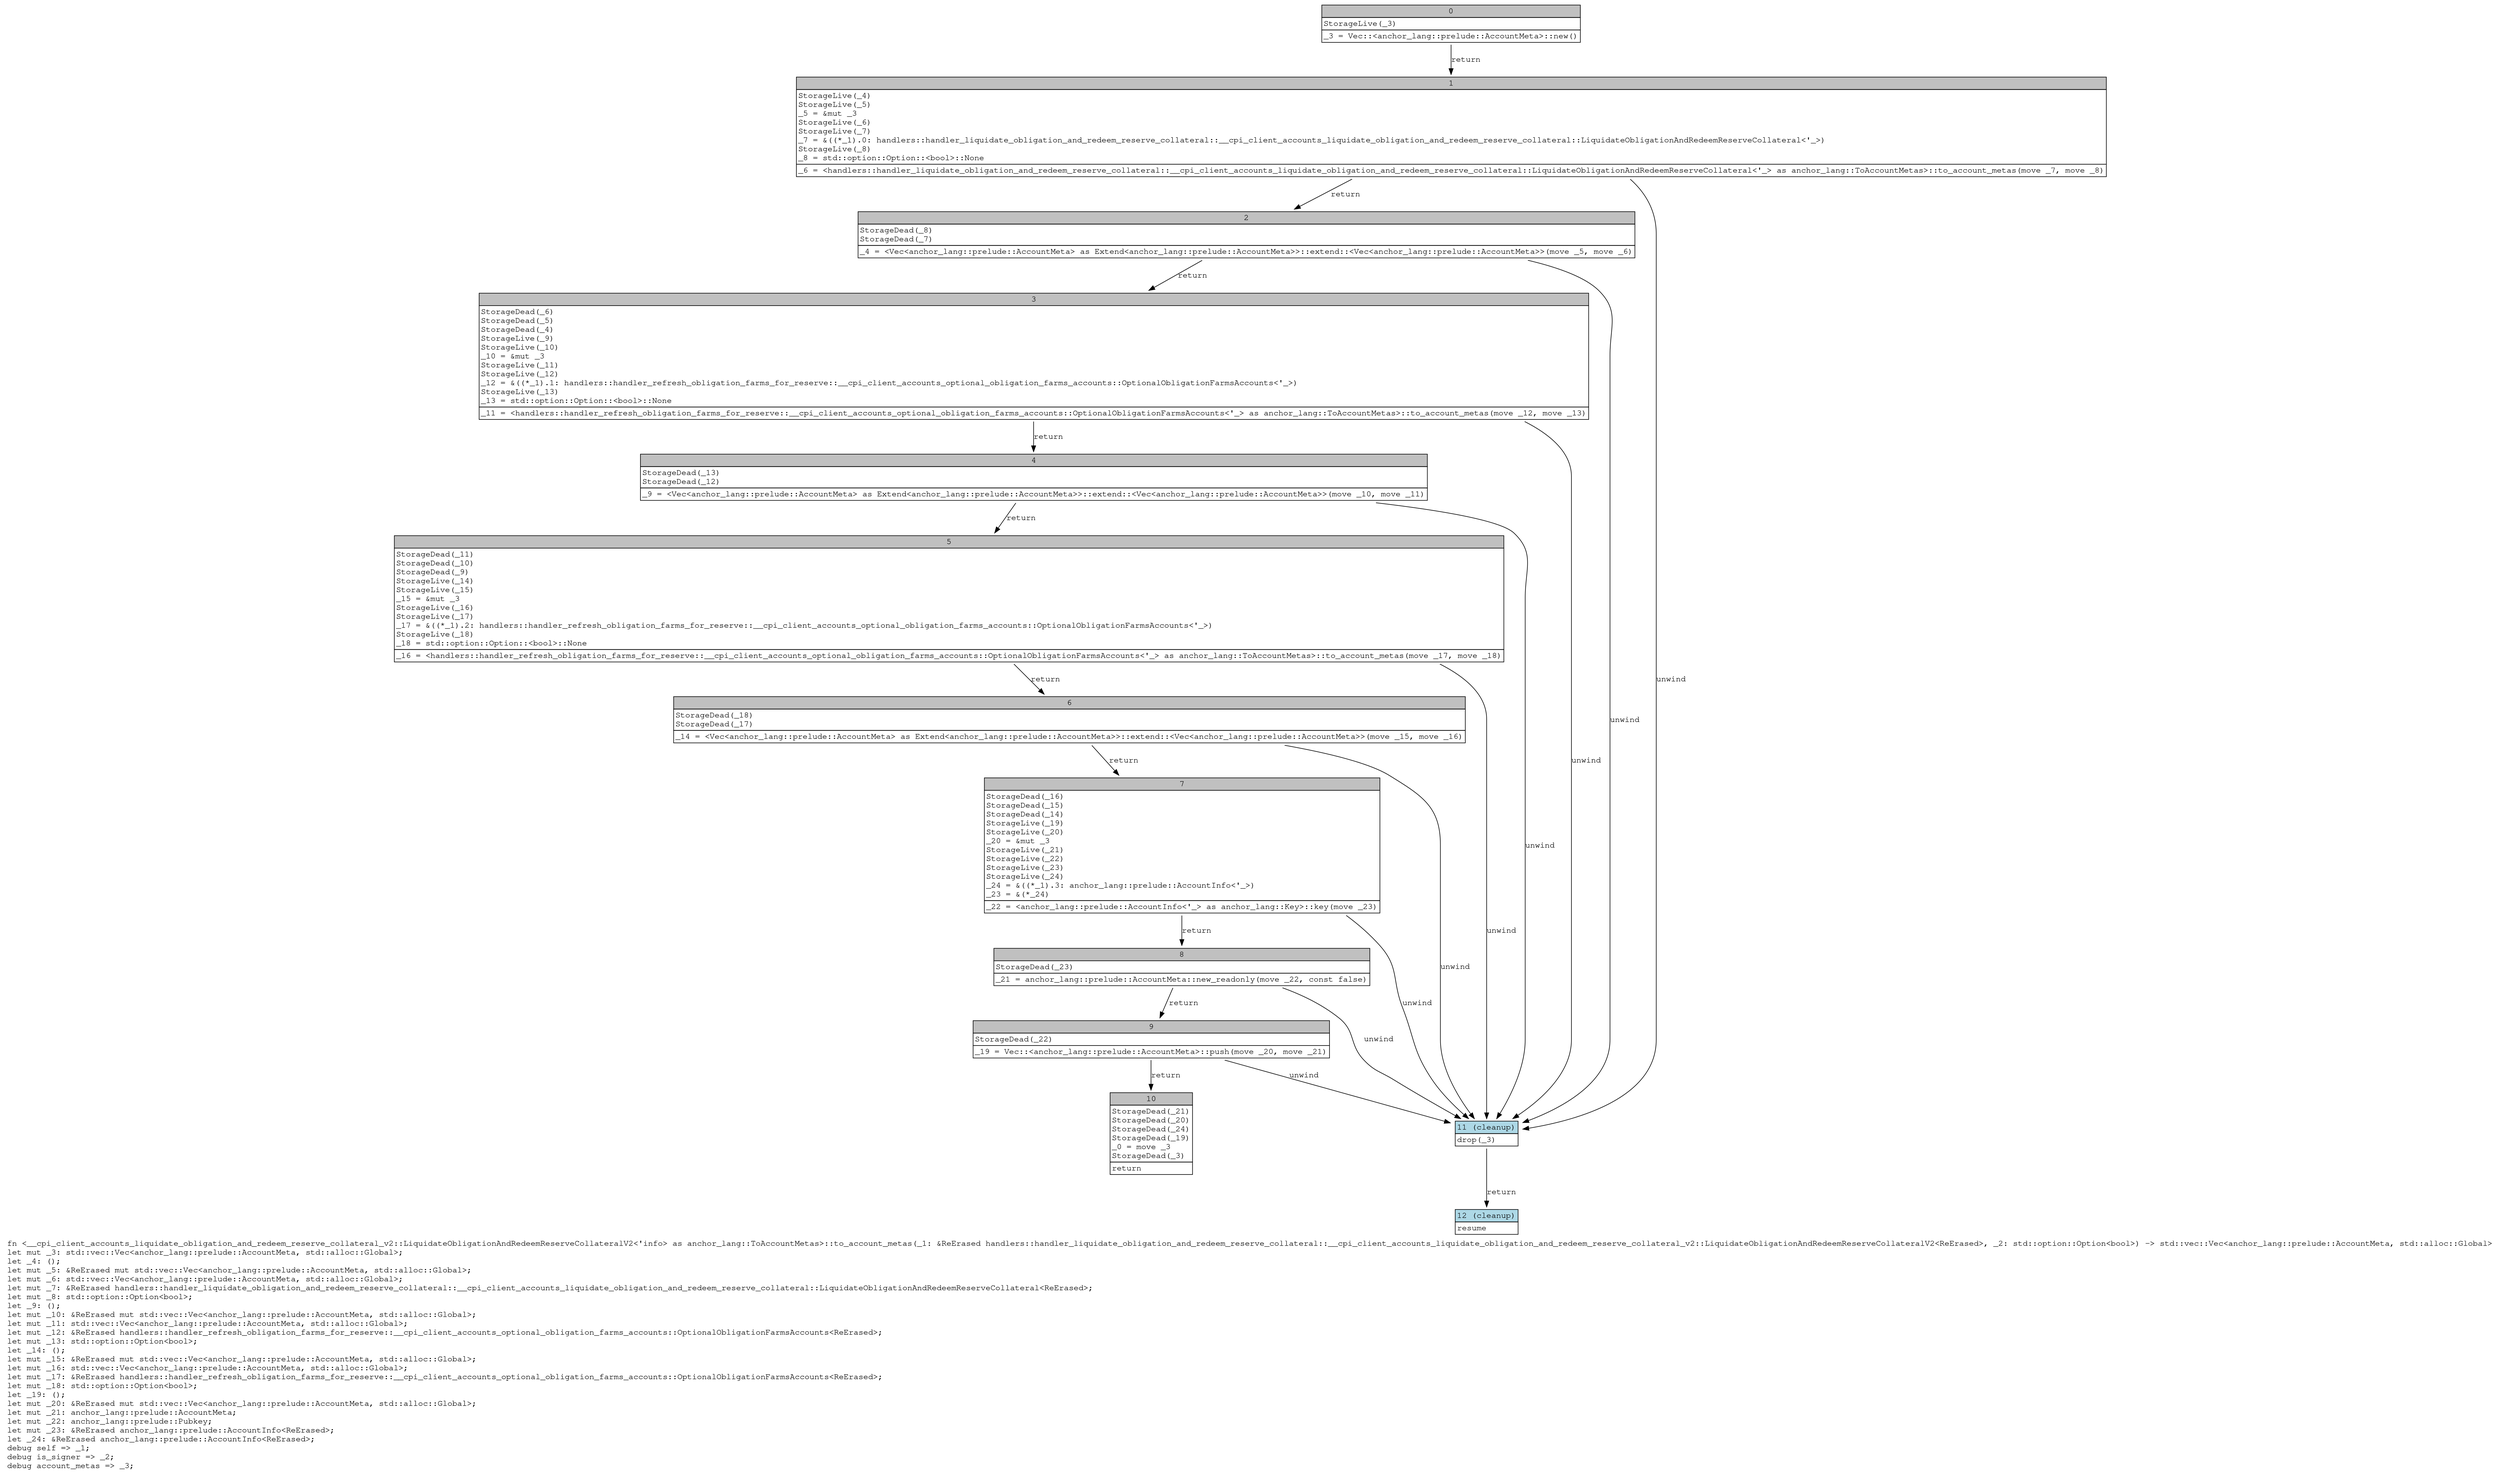 digraph Mir_0_4708 {
    graph [fontname="Courier, monospace"];
    node [fontname="Courier, monospace"];
    edge [fontname="Courier, monospace"];
    label=<fn &lt;__cpi_client_accounts_liquidate_obligation_and_redeem_reserve_collateral_v2::LiquidateObligationAndRedeemReserveCollateralV2&lt;'info&gt; as anchor_lang::ToAccountMetas&gt;::to_account_metas(_1: &amp;ReErased handlers::handler_liquidate_obligation_and_redeem_reserve_collateral::__cpi_client_accounts_liquidate_obligation_and_redeem_reserve_collateral_v2::LiquidateObligationAndRedeemReserveCollateralV2&lt;ReErased&gt;, _2: std::option::Option&lt;bool&gt;) -&gt; std::vec::Vec&lt;anchor_lang::prelude::AccountMeta, std::alloc::Global&gt;<br align="left"/>let mut _3: std::vec::Vec&lt;anchor_lang::prelude::AccountMeta, std::alloc::Global&gt;;<br align="left"/>let _4: ();<br align="left"/>let mut _5: &amp;ReErased mut std::vec::Vec&lt;anchor_lang::prelude::AccountMeta, std::alloc::Global&gt;;<br align="left"/>let mut _6: std::vec::Vec&lt;anchor_lang::prelude::AccountMeta, std::alloc::Global&gt;;<br align="left"/>let mut _7: &amp;ReErased handlers::handler_liquidate_obligation_and_redeem_reserve_collateral::__cpi_client_accounts_liquidate_obligation_and_redeem_reserve_collateral::LiquidateObligationAndRedeemReserveCollateral&lt;ReErased&gt;;<br align="left"/>let mut _8: std::option::Option&lt;bool&gt;;<br align="left"/>let _9: ();<br align="left"/>let mut _10: &amp;ReErased mut std::vec::Vec&lt;anchor_lang::prelude::AccountMeta, std::alloc::Global&gt;;<br align="left"/>let mut _11: std::vec::Vec&lt;anchor_lang::prelude::AccountMeta, std::alloc::Global&gt;;<br align="left"/>let mut _12: &amp;ReErased handlers::handler_refresh_obligation_farms_for_reserve::__cpi_client_accounts_optional_obligation_farms_accounts::OptionalObligationFarmsAccounts&lt;ReErased&gt;;<br align="left"/>let mut _13: std::option::Option&lt;bool&gt;;<br align="left"/>let _14: ();<br align="left"/>let mut _15: &amp;ReErased mut std::vec::Vec&lt;anchor_lang::prelude::AccountMeta, std::alloc::Global&gt;;<br align="left"/>let mut _16: std::vec::Vec&lt;anchor_lang::prelude::AccountMeta, std::alloc::Global&gt;;<br align="left"/>let mut _17: &amp;ReErased handlers::handler_refresh_obligation_farms_for_reserve::__cpi_client_accounts_optional_obligation_farms_accounts::OptionalObligationFarmsAccounts&lt;ReErased&gt;;<br align="left"/>let mut _18: std::option::Option&lt;bool&gt;;<br align="left"/>let _19: ();<br align="left"/>let mut _20: &amp;ReErased mut std::vec::Vec&lt;anchor_lang::prelude::AccountMeta, std::alloc::Global&gt;;<br align="left"/>let mut _21: anchor_lang::prelude::AccountMeta;<br align="left"/>let mut _22: anchor_lang::prelude::Pubkey;<br align="left"/>let mut _23: &amp;ReErased anchor_lang::prelude::AccountInfo&lt;ReErased&gt;;<br align="left"/>let _24: &amp;ReErased anchor_lang::prelude::AccountInfo&lt;ReErased&gt;;<br align="left"/>debug self =&gt; _1;<br align="left"/>debug is_signer =&gt; _2;<br align="left"/>debug account_metas =&gt; _3;<br align="left"/>>;
    bb0__0_4708 [shape="none", label=<<table border="0" cellborder="1" cellspacing="0"><tr><td bgcolor="gray" align="center" colspan="1">0</td></tr><tr><td align="left" balign="left">StorageLive(_3)<br/></td></tr><tr><td align="left">_3 = Vec::&lt;anchor_lang::prelude::AccountMeta&gt;::new()</td></tr></table>>];
    bb1__0_4708 [shape="none", label=<<table border="0" cellborder="1" cellspacing="0"><tr><td bgcolor="gray" align="center" colspan="1">1</td></tr><tr><td align="left" balign="left">StorageLive(_4)<br/>StorageLive(_5)<br/>_5 = &amp;mut _3<br/>StorageLive(_6)<br/>StorageLive(_7)<br/>_7 = &amp;((*_1).0: handlers::handler_liquidate_obligation_and_redeem_reserve_collateral::__cpi_client_accounts_liquidate_obligation_and_redeem_reserve_collateral::LiquidateObligationAndRedeemReserveCollateral&lt;'_&gt;)<br/>StorageLive(_8)<br/>_8 = std::option::Option::&lt;bool&gt;::None<br/></td></tr><tr><td align="left">_6 = &lt;handlers::handler_liquidate_obligation_and_redeem_reserve_collateral::__cpi_client_accounts_liquidate_obligation_and_redeem_reserve_collateral::LiquidateObligationAndRedeemReserveCollateral&lt;'_&gt; as anchor_lang::ToAccountMetas&gt;::to_account_metas(move _7, move _8)</td></tr></table>>];
    bb2__0_4708 [shape="none", label=<<table border="0" cellborder="1" cellspacing="0"><tr><td bgcolor="gray" align="center" colspan="1">2</td></tr><tr><td align="left" balign="left">StorageDead(_8)<br/>StorageDead(_7)<br/></td></tr><tr><td align="left">_4 = &lt;Vec&lt;anchor_lang::prelude::AccountMeta&gt; as Extend&lt;anchor_lang::prelude::AccountMeta&gt;&gt;::extend::&lt;Vec&lt;anchor_lang::prelude::AccountMeta&gt;&gt;(move _5, move _6)</td></tr></table>>];
    bb3__0_4708 [shape="none", label=<<table border="0" cellborder="1" cellspacing="0"><tr><td bgcolor="gray" align="center" colspan="1">3</td></tr><tr><td align="left" balign="left">StorageDead(_6)<br/>StorageDead(_5)<br/>StorageDead(_4)<br/>StorageLive(_9)<br/>StorageLive(_10)<br/>_10 = &amp;mut _3<br/>StorageLive(_11)<br/>StorageLive(_12)<br/>_12 = &amp;((*_1).1: handlers::handler_refresh_obligation_farms_for_reserve::__cpi_client_accounts_optional_obligation_farms_accounts::OptionalObligationFarmsAccounts&lt;'_&gt;)<br/>StorageLive(_13)<br/>_13 = std::option::Option::&lt;bool&gt;::None<br/></td></tr><tr><td align="left">_11 = &lt;handlers::handler_refresh_obligation_farms_for_reserve::__cpi_client_accounts_optional_obligation_farms_accounts::OptionalObligationFarmsAccounts&lt;'_&gt; as anchor_lang::ToAccountMetas&gt;::to_account_metas(move _12, move _13)</td></tr></table>>];
    bb4__0_4708 [shape="none", label=<<table border="0" cellborder="1" cellspacing="0"><tr><td bgcolor="gray" align="center" colspan="1">4</td></tr><tr><td align="left" balign="left">StorageDead(_13)<br/>StorageDead(_12)<br/></td></tr><tr><td align="left">_9 = &lt;Vec&lt;anchor_lang::prelude::AccountMeta&gt; as Extend&lt;anchor_lang::prelude::AccountMeta&gt;&gt;::extend::&lt;Vec&lt;anchor_lang::prelude::AccountMeta&gt;&gt;(move _10, move _11)</td></tr></table>>];
    bb5__0_4708 [shape="none", label=<<table border="0" cellborder="1" cellspacing="0"><tr><td bgcolor="gray" align="center" colspan="1">5</td></tr><tr><td align="left" balign="left">StorageDead(_11)<br/>StorageDead(_10)<br/>StorageDead(_9)<br/>StorageLive(_14)<br/>StorageLive(_15)<br/>_15 = &amp;mut _3<br/>StorageLive(_16)<br/>StorageLive(_17)<br/>_17 = &amp;((*_1).2: handlers::handler_refresh_obligation_farms_for_reserve::__cpi_client_accounts_optional_obligation_farms_accounts::OptionalObligationFarmsAccounts&lt;'_&gt;)<br/>StorageLive(_18)<br/>_18 = std::option::Option::&lt;bool&gt;::None<br/></td></tr><tr><td align="left">_16 = &lt;handlers::handler_refresh_obligation_farms_for_reserve::__cpi_client_accounts_optional_obligation_farms_accounts::OptionalObligationFarmsAccounts&lt;'_&gt; as anchor_lang::ToAccountMetas&gt;::to_account_metas(move _17, move _18)</td></tr></table>>];
    bb6__0_4708 [shape="none", label=<<table border="0" cellborder="1" cellspacing="0"><tr><td bgcolor="gray" align="center" colspan="1">6</td></tr><tr><td align="left" balign="left">StorageDead(_18)<br/>StorageDead(_17)<br/></td></tr><tr><td align="left">_14 = &lt;Vec&lt;anchor_lang::prelude::AccountMeta&gt; as Extend&lt;anchor_lang::prelude::AccountMeta&gt;&gt;::extend::&lt;Vec&lt;anchor_lang::prelude::AccountMeta&gt;&gt;(move _15, move _16)</td></tr></table>>];
    bb7__0_4708 [shape="none", label=<<table border="0" cellborder="1" cellspacing="0"><tr><td bgcolor="gray" align="center" colspan="1">7</td></tr><tr><td align="left" balign="left">StorageDead(_16)<br/>StorageDead(_15)<br/>StorageDead(_14)<br/>StorageLive(_19)<br/>StorageLive(_20)<br/>_20 = &amp;mut _3<br/>StorageLive(_21)<br/>StorageLive(_22)<br/>StorageLive(_23)<br/>StorageLive(_24)<br/>_24 = &amp;((*_1).3: anchor_lang::prelude::AccountInfo&lt;'_&gt;)<br/>_23 = &amp;(*_24)<br/></td></tr><tr><td align="left">_22 = &lt;anchor_lang::prelude::AccountInfo&lt;'_&gt; as anchor_lang::Key&gt;::key(move _23)</td></tr></table>>];
    bb8__0_4708 [shape="none", label=<<table border="0" cellborder="1" cellspacing="0"><tr><td bgcolor="gray" align="center" colspan="1">8</td></tr><tr><td align="left" balign="left">StorageDead(_23)<br/></td></tr><tr><td align="left">_21 = anchor_lang::prelude::AccountMeta::new_readonly(move _22, const false)</td></tr></table>>];
    bb9__0_4708 [shape="none", label=<<table border="0" cellborder="1" cellspacing="0"><tr><td bgcolor="gray" align="center" colspan="1">9</td></tr><tr><td align="left" balign="left">StorageDead(_22)<br/></td></tr><tr><td align="left">_19 = Vec::&lt;anchor_lang::prelude::AccountMeta&gt;::push(move _20, move _21)</td></tr></table>>];
    bb10__0_4708 [shape="none", label=<<table border="0" cellborder="1" cellspacing="0"><tr><td bgcolor="gray" align="center" colspan="1">10</td></tr><tr><td align="left" balign="left">StorageDead(_21)<br/>StorageDead(_20)<br/>StorageDead(_24)<br/>StorageDead(_19)<br/>_0 = move _3<br/>StorageDead(_3)<br/></td></tr><tr><td align="left">return</td></tr></table>>];
    bb11__0_4708 [shape="none", label=<<table border="0" cellborder="1" cellspacing="0"><tr><td bgcolor="lightblue" align="center" colspan="1">11 (cleanup)</td></tr><tr><td align="left">drop(_3)</td></tr></table>>];
    bb12__0_4708 [shape="none", label=<<table border="0" cellborder="1" cellspacing="0"><tr><td bgcolor="lightblue" align="center" colspan="1">12 (cleanup)</td></tr><tr><td align="left">resume</td></tr></table>>];
    bb0__0_4708 -> bb1__0_4708 [label="return"];
    bb1__0_4708 -> bb2__0_4708 [label="return"];
    bb1__0_4708 -> bb11__0_4708 [label="unwind"];
    bb2__0_4708 -> bb3__0_4708 [label="return"];
    bb2__0_4708 -> bb11__0_4708 [label="unwind"];
    bb3__0_4708 -> bb4__0_4708 [label="return"];
    bb3__0_4708 -> bb11__0_4708 [label="unwind"];
    bb4__0_4708 -> bb5__0_4708 [label="return"];
    bb4__0_4708 -> bb11__0_4708 [label="unwind"];
    bb5__0_4708 -> bb6__0_4708 [label="return"];
    bb5__0_4708 -> bb11__0_4708 [label="unwind"];
    bb6__0_4708 -> bb7__0_4708 [label="return"];
    bb6__0_4708 -> bb11__0_4708 [label="unwind"];
    bb7__0_4708 -> bb8__0_4708 [label="return"];
    bb7__0_4708 -> bb11__0_4708 [label="unwind"];
    bb8__0_4708 -> bb9__0_4708 [label="return"];
    bb8__0_4708 -> bb11__0_4708 [label="unwind"];
    bb9__0_4708 -> bb10__0_4708 [label="return"];
    bb9__0_4708 -> bb11__0_4708 [label="unwind"];
    bb11__0_4708 -> bb12__0_4708 [label="return"];
}
